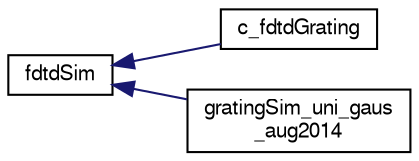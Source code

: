 digraph "Graphical Class Hierarchy"
{
 // LATEX_PDF_SIZE
  edge [fontname="FreeSans",fontsize="10",labelfontname="FreeSans",labelfontsize="10"];
  node [fontname="FreeSans",fontsize="10",shape=record];
  rankdir="LR";
  Node0 [label="fdtdSim",height=0.2,width=0.4,color="black", fillcolor="white", style="filled",URL="$classfdtd_sim.html",tooltip=" "];
  Node0 -> Node1 [dir="back",color="midnightblue",fontsize="10",style="solid",fontname="FreeSans"];
  Node1 [label="c_fdtdGrating",height=0.2,width=0.4,color="black", fillcolor="white", style="filled",URL="$classc__fdtd_grating.html",tooltip=" "];
  Node0 -> Node2 [dir="back",color="midnightblue",fontsize="10",style="solid",fontname="FreeSans"];
  Node2 [label="gratingSim_uni_gaus\l_aug2014",height=0.2,width=0.4,color="black", fillcolor="white", style="filled",URL="$classgrating_sim__uni__gaus__aug2014.html",tooltip=" "];
}
